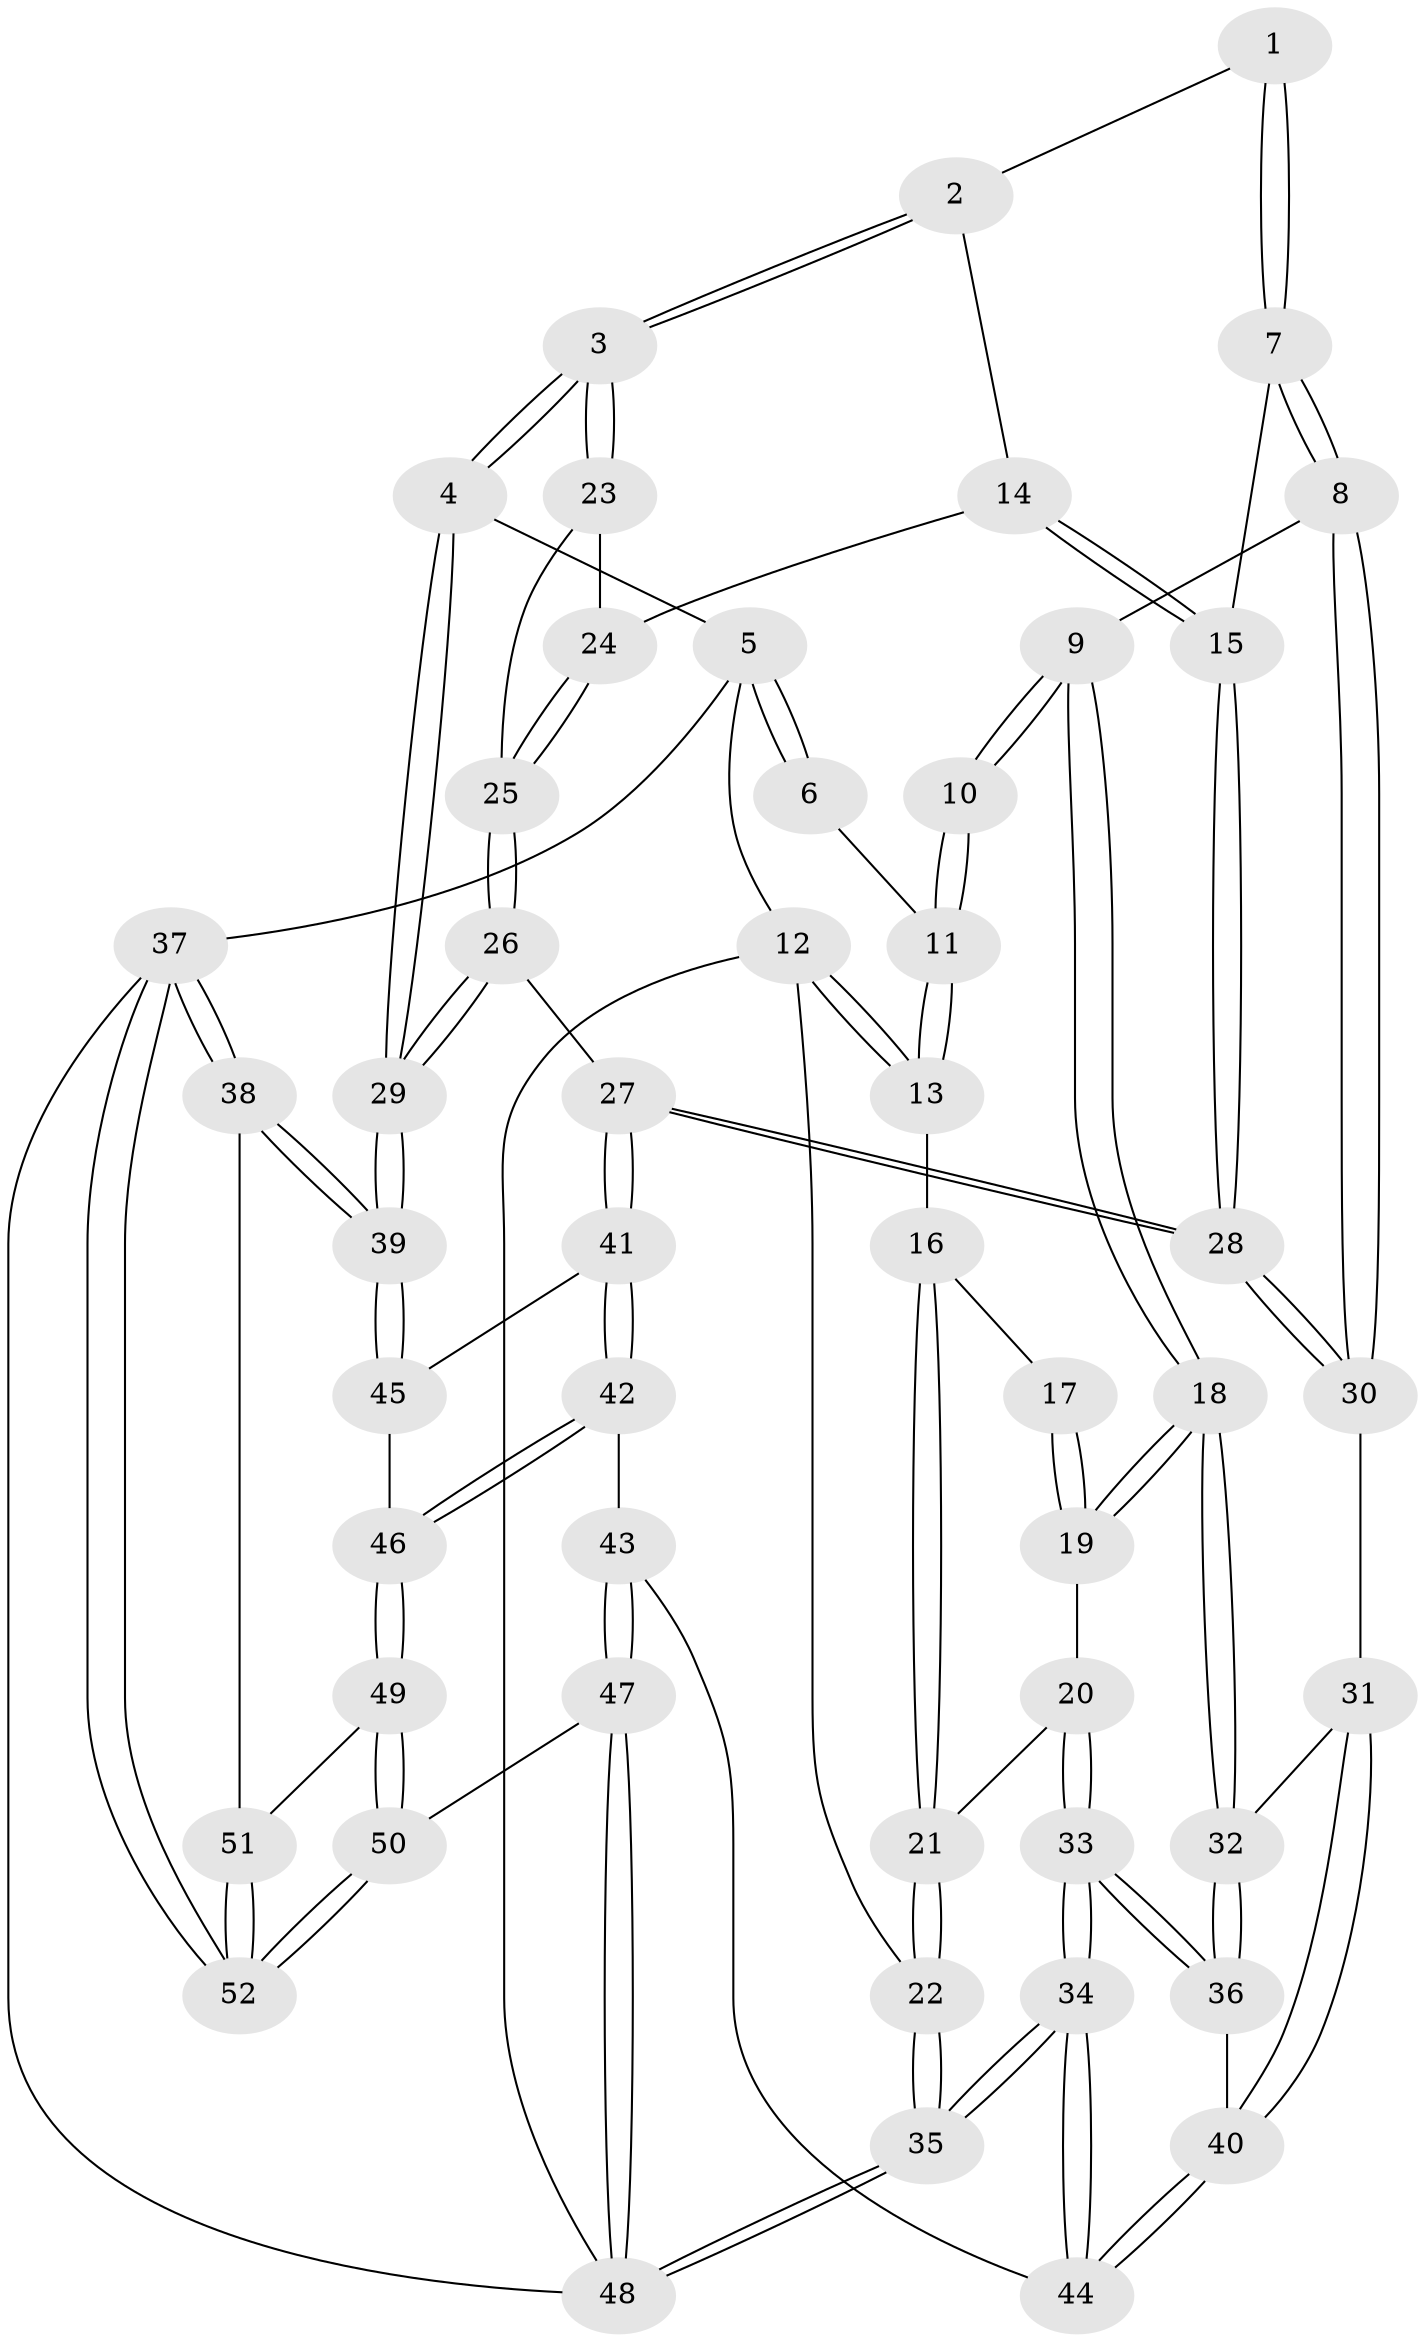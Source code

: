 // coarse degree distribution, {3: 0.35, 4: 0.25, 6: 0.1, 5: 0.2, 2: 0.05, 7: 0.05}
// Generated by graph-tools (version 1.1) at 2025/06/03/04/25 22:06:59]
// undirected, 52 vertices, 127 edges
graph export_dot {
graph [start="1"]
  node [color=gray90,style=filled];
  1 [pos="+0.6746815620396882+0"];
  2 [pos="+0.8540424188338853+0.09421812764927111"];
  3 [pos="+1+0.1536010459525399"];
  4 [pos="+1+0.16725180451091765"];
  5 [pos="+1+0"];
  6 [pos="+0.6484815895268616+0"];
  7 [pos="+0.6937450893893864+0.16103811539603746"];
  8 [pos="+0.5412032791822934+0.26439173123403265"];
  9 [pos="+0.45805310585004894+0.18686097208191696"];
  10 [pos="+0.4437361850089608+0.01656458702634484"];
  11 [pos="+0.5044189672378045+0"];
  12 [pos="+0+0"];
  13 [pos="+0+0"];
  14 [pos="+0.8314766271124634+0.21373864948591995"];
  15 [pos="+0.7369912834633774+0.2589748012404745"];
  16 [pos="+0.14712812543141118+0.14968600626266487"];
  17 [pos="+0.2870677123043325+0.10932315352186052"];
  18 [pos="+0.3598613250493339+0.3016076246300602"];
  19 [pos="+0.2648517933079078+0.2857688462750455"];
  20 [pos="+0.2073082069309388+0.2930574313503228"];
  21 [pos="+0.1292745555397223+0.23979345614662748"];
  22 [pos="+0+0.3535850465718411"];
  23 [pos="+0.9398305601249738+0.21579888392909558"];
  24 [pos="+0.8392148414484804+0.2199472246261937"];
  25 [pos="+0.8834384401704718+0.2908651579803076"];
  26 [pos="+0.9423413454594823+0.4733029318541103"];
  27 [pos="+0.8140173568588633+0.48931175217492573"];
  28 [pos="+0.685421524921338+0.4066821787723442"];
  29 [pos="+1+0.5029542546362815"];
  30 [pos="+0.6338255373875435+0.40510817247175895"];
  31 [pos="+0.6211958873819984+0.41427769066355513"];
  32 [pos="+0.3770083569530236+0.43143911712030125"];
  33 [pos="+0.19521870575762906+0.6499178146599759"];
  34 [pos="+0.08020567290548057+0.8152668988245827"];
  35 [pos="+0+0.9090583383245375"];
  36 [pos="+0.2876869073685373+0.5676809529723047"];
  37 [pos="+1+1"];
  38 [pos="+1+0.7573476722043453"];
  39 [pos="+1+0.6388937071568901"];
  40 [pos="+0.5527280236825973+0.5496150675572835"];
  41 [pos="+0.7949005171873972+0.5376899185413702"];
  42 [pos="+0.686142706223186+0.7245414179189753"];
  43 [pos="+0.6626517498035346+0.7268469482413209"];
  44 [pos="+0.5688715366692245+0.6765090393074383"];
  45 [pos="+0.8817101982812625+0.7609689517895527"];
  46 [pos="+0.7917567815102645+0.8275324252817406"];
  47 [pos="+0.4108574518506159+1"];
  48 [pos="+0+1"];
  49 [pos="+0.8056130210257271+0.9127376699909113"];
  50 [pos="+0.7048228288518764+1"];
  51 [pos="+0.8985652322300486+0.9096338202650586"];
  52 [pos="+1+1"];
  1 -- 2;
  1 -- 7;
  1 -- 7;
  2 -- 3;
  2 -- 3;
  2 -- 14;
  3 -- 4;
  3 -- 4;
  3 -- 23;
  3 -- 23;
  4 -- 5;
  4 -- 29;
  4 -- 29;
  5 -- 6;
  5 -- 6;
  5 -- 12;
  5 -- 37;
  6 -- 11;
  7 -- 8;
  7 -- 8;
  7 -- 15;
  8 -- 9;
  8 -- 30;
  8 -- 30;
  9 -- 10;
  9 -- 10;
  9 -- 18;
  9 -- 18;
  10 -- 11;
  10 -- 11;
  11 -- 13;
  11 -- 13;
  12 -- 13;
  12 -- 13;
  12 -- 22;
  12 -- 48;
  13 -- 16;
  14 -- 15;
  14 -- 15;
  14 -- 24;
  15 -- 28;
  15 -- 28;
  16 -- 17;
  16 -- 21;
  16 -- 21;
  17 -- 19;
  17 -- 19;
  18 -- 19;
  18 -- 19;
  18 -- 32;
  18 -- 32;
  19 -- 20;
  20 -- 21;
  20 -- 33;
  20 -- 33;
  21 -- 22;
  21 -- 22;
  22 -- 35;
  22 -- 35;
  23 -- 24;
  23 -- 25;
  24 -- 25;
  24 -- 25;
  25 -- 26;
  25 -- 26;
  26 -- 27;
  26 -- 29;
  26 -- 29;
  27 -- 28;
  27 -- 28;
  27 -- 41;
  27 -- 41;
  28 -- 30;
  28 -- 30;
  29 -- 39;
  29 -- 39;
  30 -- 31;
  31 -- 32;
  31 -- 40;
  31 -- 40;
  32 -- 36;
  32 -- 36;
  33 -- 34;
  33 -- 34;
  33 -- 36;
  33 -- 36;
  34 -- 35;
  34 -- 35;
  34 -- 44;
  34 -- 44;
  35 -- 48;
  35 -- 48;
  36 -- 40;
  37 -- 38;
  37 -- 38;
  37 -- 52;
  37 -- 52;
  37 -- 48;
  38 -- 39;
  38 -- 39;
  38 -- 51;
  39 -- 45;
  39 -- 45;
  40 -- 44;
  40 -- 44;
  41 -- 42;
  41 -- 42;
  41 -- 45;
  42 -- 43;
  42 -- 46;
  42 -- 46;
  43 -- 44;
  43 -- 47;
  43 -- 47;
  45 -- 46;
  46 -- 49;
  46 -- 49;
  47 -- 48;
  47 -- 48;
  47 -- 50;
  49 -- 50;
  49 -- 50;
  49 -- 51;
  50 -- 52;
  50 -- 52;
  51 -- 52;
  51 -- 52;
}
